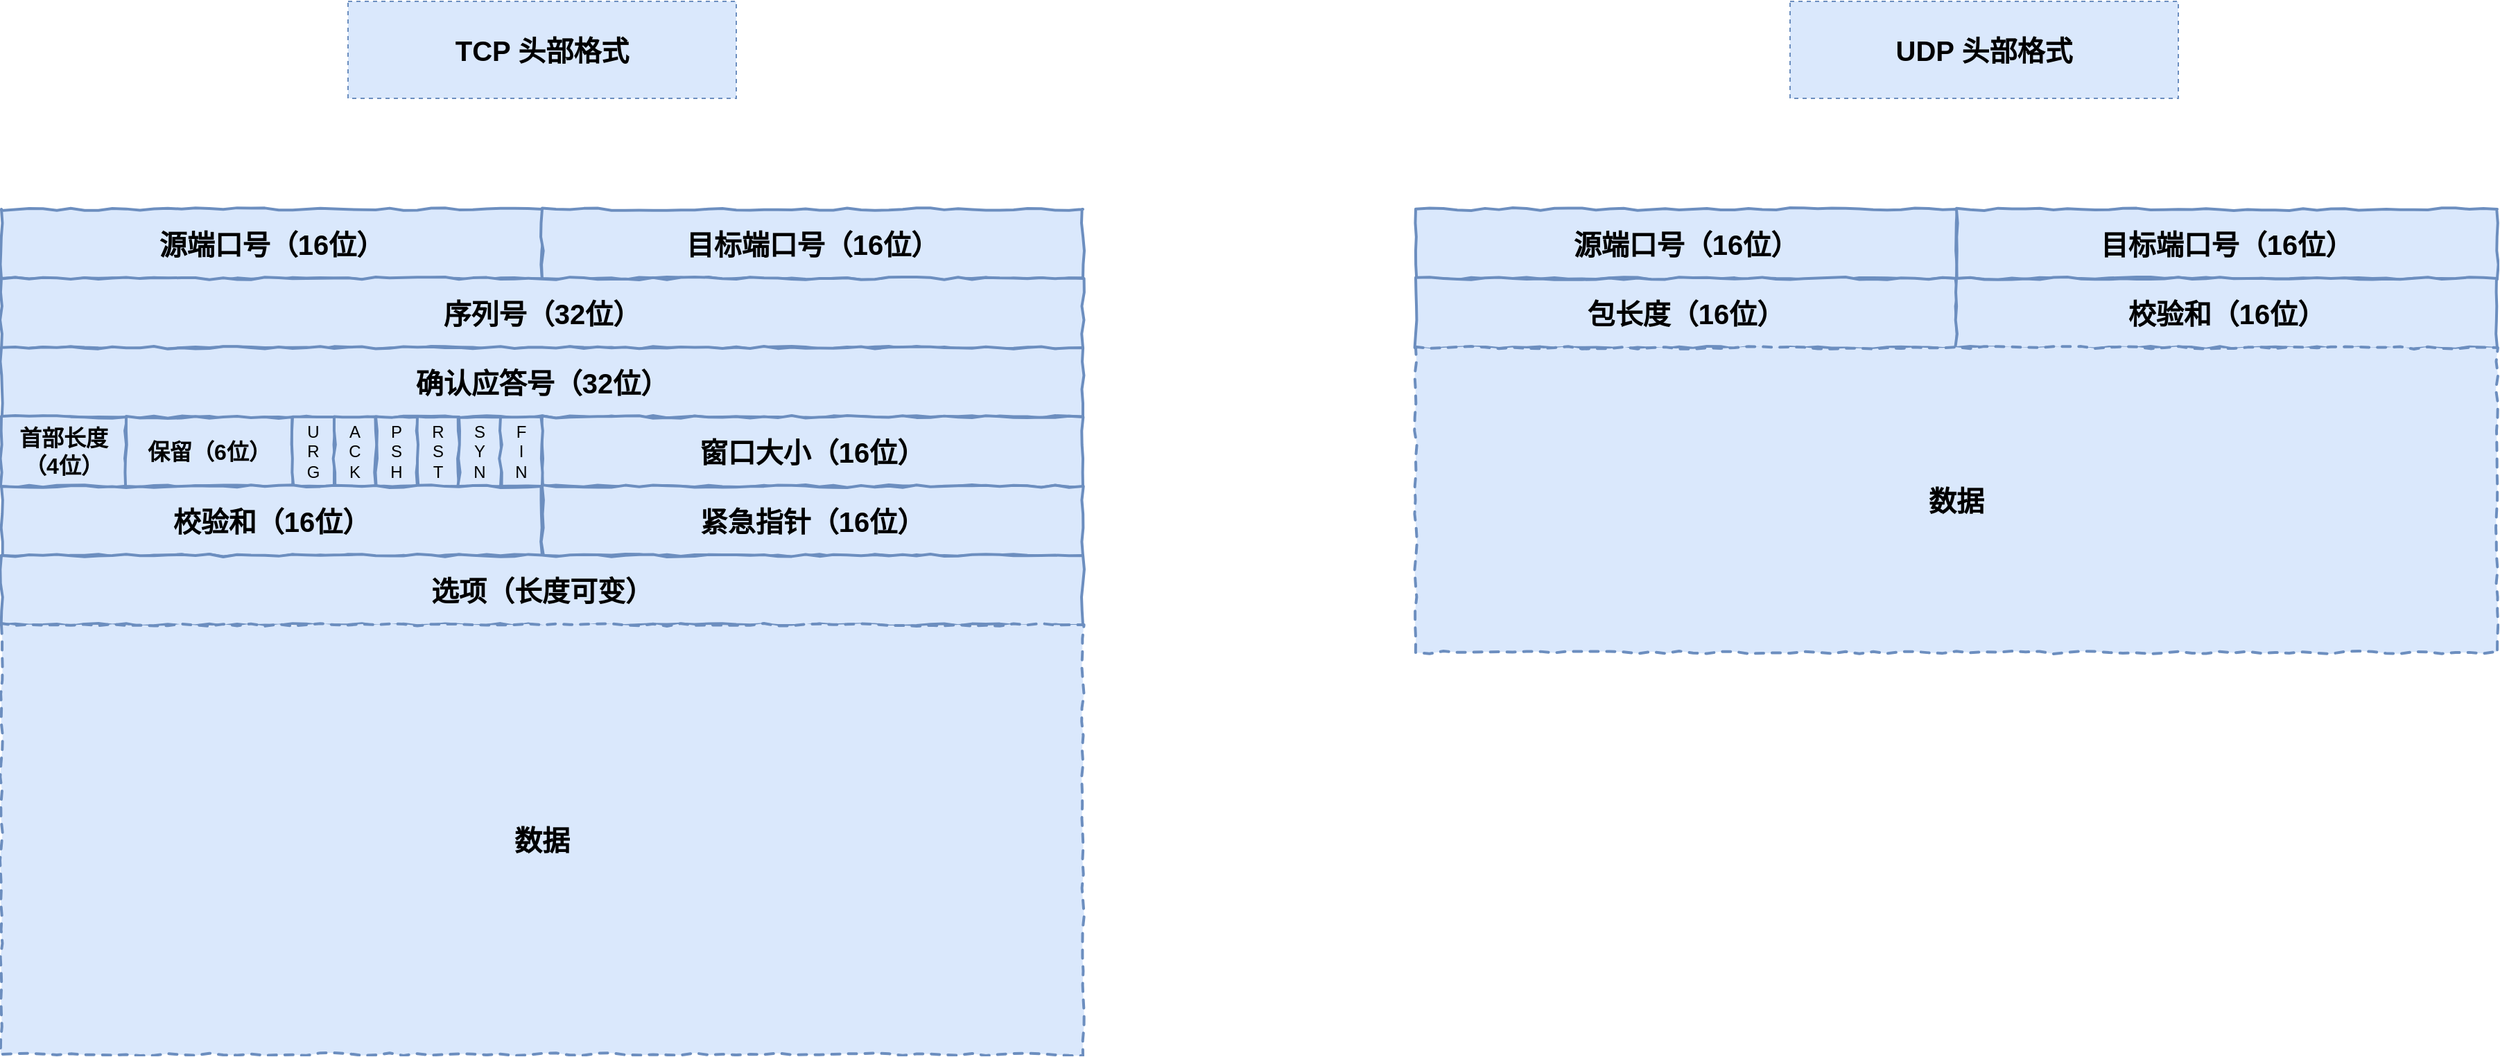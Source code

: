 <mxfile version="14.8.5" type="github">
  <diagram id="quhcuRS-bNmhicZ24N8H" name="第 1 页">
    <mxGraphModel dx="1351" dy="767" grid="1" gridSize="10" guides="1" tooltips="1" connect="1" arrows="1" fold="1" page="1" pageScale="1" pageWidth="1654" pageHeight="1169" math="0" shadow="0">
      <root>
        <mxCell id="0" />
        <mxCell id="1" parent="0" />
        <mxCell id="6t4S_0NfujqEThO3U0L1-1" value="源端口号（16位）" style="rounded=0;whiteSpace=wrap;html=1;comic=1;fillColor=#dae8fc;strokeColor=#6c8ebf;strokeWidth=2;fontSize=20;fontStyle=1" parent="1" vertex="1">
          <mxGeometry x="40" y="160" width="390" height="50" as="geometry" />
        </mxCell>
        <mxCell id="6t4S_0NfujqEThO3U0L1-3" value="&lt;font style=&quot;font-size: 20px&quot;&gt;&lt;b&gt;目标端口号（16位）&lt;/b&gt;&lt;/font&gt;" style="rounded=0;whiteSpace=wrap;html=1;comic=1;fillColor=#dae8fc;strokeColor=#6c8ebf;strokeWidth=2;" parent="1" vertex="1">
          <mxGeometry x="430" y="160" width="390" height="50" as="geometry" />
        </mxCell>
        <mxCell id="6t4S_0NfujqEThO3U0L1-4" value="序列号（32位）" style="rounded=0;whiteSpace=wrap;html=1;comic=1;fillColor=#dae8fc;strokeColor=#6c8ebf;strokeWidth=2;fontSize=20;fontStyle=1" parent="1" vertex="1">
          <mxGeometry x="40" y="210" width="780" height="50" as="geometry" />
        </mxCell>
        <mxCell id="6t4S_0NfujqEThO3U0L1-5" value="确认应答号（32位）" style="rounded=0;whiteSpace=wrap;html=1;comic=1;fillColor=#dae8fc;strokeColor=#6c8ebf;strokeWidth=2;fontSize=20;fontStyle=1" parent="1" vertex="1">
          <mxGeometry x="40" y="260" width="780" height="50" as="geometry" />
        </mxCell>
        <mxCell id="6t4S_0NfujqEThO3U0L1-6" value="&lt;font style=&quot;font-size: 20px&quot;&gt;&lt;b&gt;窗口大小（16位）&lt;/b&gt;&lt;/font&gt;" style="rounded=0;whiteSpace=wrap;html=1;comic=1;fillColor=#dae8fc;strokeColor=#6c8ebf;strokeWidth=2;" parent="1" vertex="1">
          <mxGeometry x="430" y="310" width="390" height="50" as="geometry" />
        </mxCell>
        <mxCell id="6t4S_0NfujqEThO3U0L1-7" value="&lt;font style=&quot;font-size: 16px&quot;&gt;&lt;b&gt;首部长度（4位）&lt;/b&gt;&lt;/font&gt;" style="rounded=0;whiteSpace=wrap;html=1;comic=1;fillColor=#dae8fc;strokeColor=#6c8ebf;strokeWidth=2;" parent="1" vertex="1">
          <mxGeometry x="40" y="310" width="90" height="50" as="geometry" />
        </mxCell>
        <mxCell id="6t4S_0NfujqEThO3U0L1-9" value="&lt;font style=&quot;font-size: 16px&quot;&gt;&lt;b&gt;保留（6位）&lt;/b&gt;&lt;/font&gt;" style="rounded=0;whiteSpace=wrap;html=1;comic=1;fillColor=#dae8fc;strokeColor=#6c8ebf;strokeWidth=2;" parent="1" vertex="1">
          <mxGeometry x="130" y="310" width="120" height="50" as="geometry" />
        </mxCell>
        <mxCell id="6t4S_0NfujqEThO3U0L1-10" value="U&lt;br&gt;R&lt;br&gt;G" style="rounded=0;whiteSpace=wrap;html=1;comic=1;fillColor=#dae8fc;strokeColor=#6c8ebf;strokeWidth=2;" parent="1" vertex="1">
          <mxGeometry x="250" y="310" width="30" height="50" as="geometry" />
        </mxCell>
        <mxCell id="6t4S_0NfujqEThO3U0L1-11" value="A&lt;br&gt;C&lt;br&gt;K" style="rounded=0;whiteSpace=wrap;html=1;comic=1;fillColor=#dae8fc;strokeColor=#6c8ebf;strokeWidth=2;" parent="1" vertex="1">
          <mxGeometry x="280" y="310" width="30" height="50" as="geometry" />
        </mxCell>
        <mxCell id="6t4S_0NfujqEThO3U0L1-13" value="P&lt;br&gt;S&lt;br&gt;H" style="rounded=0;whiteSpace=wrap;html=1;comic=1;fillColor=#dae8fc;strokeColor=#6c8ebf;strokeWidth=2;" parent="1" vertex="1">
          <mxGeometry x="310" y="310" width="30" height="50" as="geometry" />
        </mxCell>
        <mxCell id="6t4S_0NfujqEThO3U0L1-14" value="R&lt;br&gt;S&lt;br&gt;T" style="rounded=0;whiteSpace=wrap;html=1;comic=1;fillColor=#dae8fc;strokeColor=#6c8ebf;strokeWidth=2;" parent="1" vertex="1">
          <mxGeometry x="340" y="310" width="30" height="50" as="geometry" />
        </mxCell>
        <mxCell id="6t4S_0NfujqEThO3U0L1-15" value="S&lt;br&gt;Y&lt;br&gt;N" style="rounded=0;whiteSpace=wrap;html=1;comic=1;fillColor=#dae8fc;strokeColor=#6c8ebf;strokeWidth=2;" parent="1" vertex="1">
          <mxGeometry x="370" y="310" width="30" height="50" as="geometry" />
        </mxCell>
        <mxCell id="6t4S_0NfujqEThO3U0L1-17" value="F&lt;br&gt;I&lt;br&gt;N" style="rounded=0;whiteSpace=wrap;html=1;comic=1;fillColor=#dae8fc;strokeColor=#6c8ebf;strokeWidth=2;" parent="1" vertex="1">
          <mxGeometry x="400" y="310" width="30" height="50" as="geometry" />
        </mxCell>
        <mxCell id="6t4S_0NfujqEThO3U0L1-18" value="&lt;font style=&quot;font-size: 20px&quot;&gt;&lt;b&gt;校验和（16位）&lt;/b&gt;&lt;/font&gt;" style="rounded=0;whiteSpace=wrap;html=1;comic=1;fillColor=#dae8fc;strokeColor=#6c8ebf;strokeWidth=2;" parent="1" vertex="1">
          <mxGeometry x="40" y="360" width="390" height="50" as="geometry" />
        </mxCell>
        <mxCell id="6t4S_0NfujqEThO3U0L1-19" value="&lt;font style=&quot;font-size: 20px&quot;&gt;&lt;b&gt;紧急指针（16位）&lt;/b&gt;&lt;/font&gt;" style="rounded=0;whiteSpace=wrap;html=1;comic=1;fillColor=#dae8fc;strokeColor=#6c8ebf;strokeWidth=2;" parent="1" vertex="1">
          <mxGeometry x="430" y="360" width="390" height="50" as="geometry" />
        </mxCell>
        <mxCell id="6t4S_0NfujqEThO3U0L1-22" value="&lt;font style=&quot;font-size: 20px&quot;&gt;&lt;b&gt;选项（长度可变）&lt;/b&gt;&lt;/font&gt;" style="rounded=0;whiteSpace=wrap;html=1;comic=1;fillColor=#dae8fc;strokeColor=#6c8ebf;strokeWidth=2;" parent="1" vertex="1">
          <mxGeometry x="40" y="410" width="780" height="50" as="geometry" />
        </mxCell>
        <mxCell id="6t4S_0NfujqEThO3U0L1-23" value="&lt;font style=&quot;font-size: 20px&quot;&gt;&lt;b&gt;数据&lt;/b&gt;&lt;/font&gt;" style="rounded=0;whiteSpace=wrap;html=1;comic=1;fillColor=#dae8fc;strokeColor=#6c8ebf;strokeWidth=2;dashed=1;" parent="1" vertex="1">
          <mxGeometry x="40" y="460" width="780" height="310" as="geometry" />
        </mxCell>
        <mxCell id="v3IV6Q47lQAZEuiWLkHS-2" value="源端口号（16位）" style="rounded=0;whiteSpace=wrap;html=1;comic=1;fillColor=#dae8fc;strokeColor=#6c8ebf;strokeWidth=2;fontSize=20;fontStyle=1" vertex="1" parent="1">
          <mxGeometry x="1060" y="160" width="390" height="50" as="geometry" />
        </mxCell>
        <mxCell id="v3IV6Q47lQAZEuiWLkHS-3" value="&lt;font style=&quot;font-size: 20px&quot;&gt;&lt;b&gt;目标端口号（16位）&lt;/b&gt;&lt;/font&gt;" style="rounded=0;whiteSpace=wrap;html=1;comic=1;fillColor=#dae8fc;strokeColor=#6c8ebf;strokeWidth=2;" vertex="1" parent="1">
          <mxGeometry x="1450" y="160" width="390" height="50" as="geometry" />
        </mxCell>
        <mxCell id="v3IV6Q47lQAZEuiWLkHS-19" value="&lt;font style=&quot;font-size: 20px&quot;&gt;&lt;b&gt;TCP 头部格式&lt;/b&gt;&lt;/font&gt;" style="rounded=0;whiteSpace=wrap;html=1;dashed=1;fillColor=#dae8fc;strokeColor=#6c8ebf;" vertex="1" parent="1">
          <mxGeometry x="290" y="10" width="280" height="70" as="geometry" />
        </mxCell>
        <mxCell id="v3IV6Q47lQAZEuiWLkHS-37" value="&lt;font style=&quot;font-size: 20px&quot;&gt;&lt;b&gt;UDP 头部格式&lt;/b&gt;&lt;/font&gt;" style="rounded=0;whiteSpace=wrap;html=1;dashed=1;fillColor=#dae8fc;strokeColor=#6c8ebf;" vertex="1" parent="1">
          <mxGeometry x="1330" y="10" width="280" height="70" as="geometry" />
        </mxCell>
        <mxCell id="v3IV6Q47lQAZEuiWLkHS-39" value="包长度（16位）" style="rounded=0;whiteSpace=wrap;html=1;comic=1;fillColor=#dae8fc;strokeColor=#6c8ebf;strokeWidth=2;fontSize=20;fontStyle=1" vertex="1" parent="1">
          <mxGeometry x="1060" y="210" width="390" height="50" as="geometry" />
        </mxCell>
        <mxCell id="v3IV6Q47lQAZEuiWLkHS-40" value="&lt;font style=&quot;font-size: 20px&quot;&gt;&lt;b&gt;校验和（16位）&lt;/b&gt;&lt;/font&gt;" style="rounded=0;whiteSpace=wrap;html=1;comic=1;fillColor=#dae8fc;strokeColor=#6c8ebf;strokeWidth=2;" vertex="1" parent="1">
          <mxGeometry x="1450" y="210" width="390" height="50" as="geometry" />
        </mxCell>
        <mxCell id="v3IV6Q47lQAZEuiWLkHS-41" value="数据" style="rounded=0;whiteSpace=wrap;html=1;comic=1;fillColor=#dae8fc;strokeColor=#6c8ebf;strokeWidth=2;fontSize=20;fontStyle=1;dashed=1;" vertex="1" parent="1">
          <mxGeometry x="1060" y="260" width="780" height="220" as="geometry" />
        </mxCell>
      </root>
    </mxGraphModel>
  </diagram>
</mxfile>
